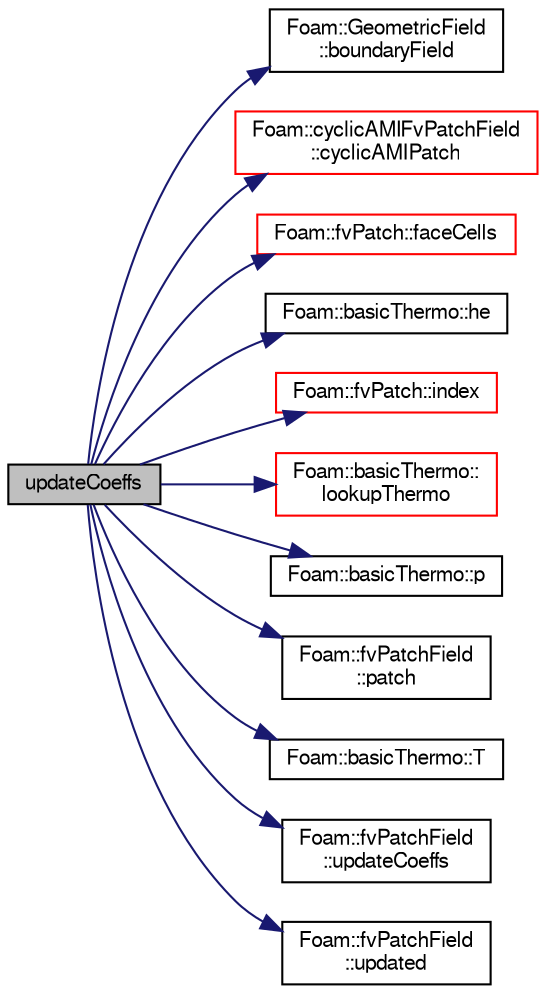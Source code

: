 digraph "updateCoeffs"
{
  bgcolor="transparent";
  edge [fontname="FreeSans",fontsize="10",labelfontname="FreeSans",labelfontsize="10"];
  node [fontname="FreeSans",fontsize="10",shape=record];
  rankdir="LR";
  Node358 [label="updateCoeffs",height=0.2,width=0.4,color="black", fillcolor="grey75", style="filled", fontcolor="black"];
  Node358 -> Node359 [color="midnightblue",fontsize="10",style="solid",fontname="FreeSans"];
  Node359 [label="Foam::GeometricField\l::boundaryField",height=0.2,width=0.4,color="black",URL="$a22434.html#a3c6c1a789b48ea0c5e8bff64f9c14f2d",tooltip="Return reference to GeometricBoundaryField. "];
  Node358 -> Node360 [color="midnightblue",fontsize="10",style="solid",fontname="FreeSans"];
  Node360 [label="Foam::cyclicAMIFvPatchField\l::cyclicAMIPatch",height=0.2,width=0.4,color="red",URL="$a22014.html#ab3395c1c1e111207784f75c4bc55f370",tooltip="Return local reference cast into the cyclic AMI patch. "];
  Node358 -> Node368 [color="midnightblue",fontsize="10",style="solid",fontname="FreeSans"];
  Node368 [label="Foam::fvPatch::faceCells",height=0.2,width=0.4,color="red",URL="$a22870.html#afbfac825732ef2770fff4261b4e930e9",tooltip="Return faceCells. "];
  Node358 -> Node372 [color="midnightblue",fontsize="10",style="solid",fontname="FreeSans"];
  Node372 [label="Foam::basicThermo::he",height=0.2,width=0.4,color="black",URL="$a29734.html#a662d59ddd0d78a76cd9838b63db0dc27",tooltip="Enthalpy/Internal energy [J/kg]. "];
  Node358 -> Node373 [color="midnightblue",fontsize="10",style="solid",fontname="FreeSans"];
  Node373 [label="Foam::fvPatch::index",height=0.2,width=0.4,color="red",URL="$a22870.html#a4a438520bb14406481732edc13c119c7",tooltip="Return the index of this patch in the fvBoundaryMesh. "];
  Node358 -> Node375 [color="midnightblue",fontsize="10",style="solid",fontname="FreeSans"];
  Node375 [label="Foam::basicThermo::\llookupThermo",height=0.2,width=0.4,color="red",URL="$a29734.html#a5e08ffb0c5604498e79b10e504b3fb67",tooltip="Generic lookup for each of the related thermodynamics packages. "];
  Node358 -> Node680 [color="midnightblue",fontsize="10",style="solid",fontname="FreeSans"];
  Node680 [label="Foam::basicThermo::p",height=0.2,width=0.4,color="black",URL="$a29734.html#a559539638a23431ca4b538c03b46e746",tooltip="Pressure [Pa]. "];
  Node358 -> Node681 [color="midnightblue",fontsize="10",style="solid",fontname="FreeSans"];
  Node681 [label="Foam::fvPatchField\l::patch",height=0.2,width=0.4,color="black",URL="$a22354.html#aca0923a4611f6166ffd8fa14d81864a4",tooltip="Return patch. "];
  Node358 -> Node682 [color="midnightblue",fontsize="10",style="solid",fontname="FreeSans"];
  Node682 [label="Foam::basicThermo::T",height=0.2,width=0.4,color="black",URL="$a29734.html#a36910f175f1b9478cb168b63da0a9904",tooltip="Temperature [K]. "];
  Node358 -> Node683 [color="midnightblue",fontsize="10",style="solid",fontname="FreeSans"];
  Node683 [label="Foam::fvPatchField\l::updateCoeffs",height=0.2,width=0.4,color="black",URL="$a22354.html#a7e24eafac629d3733181cd942d4c902f",tooltip="Update the coefficients associated with the patch field. "];
  Node358 -> Node684 [color="midnightblue",fontsize="10",style="solid",fontname="FreeSans"];
  Node684 [label="Foam::fvPatchField\l::updated",height=0.2,width=0.4,color="black",URL="$a22354.html#adb515d6ca9be66613efaaeb72c9709db",tooltip="Return true if the boundary condition has already been updated. "];
}
